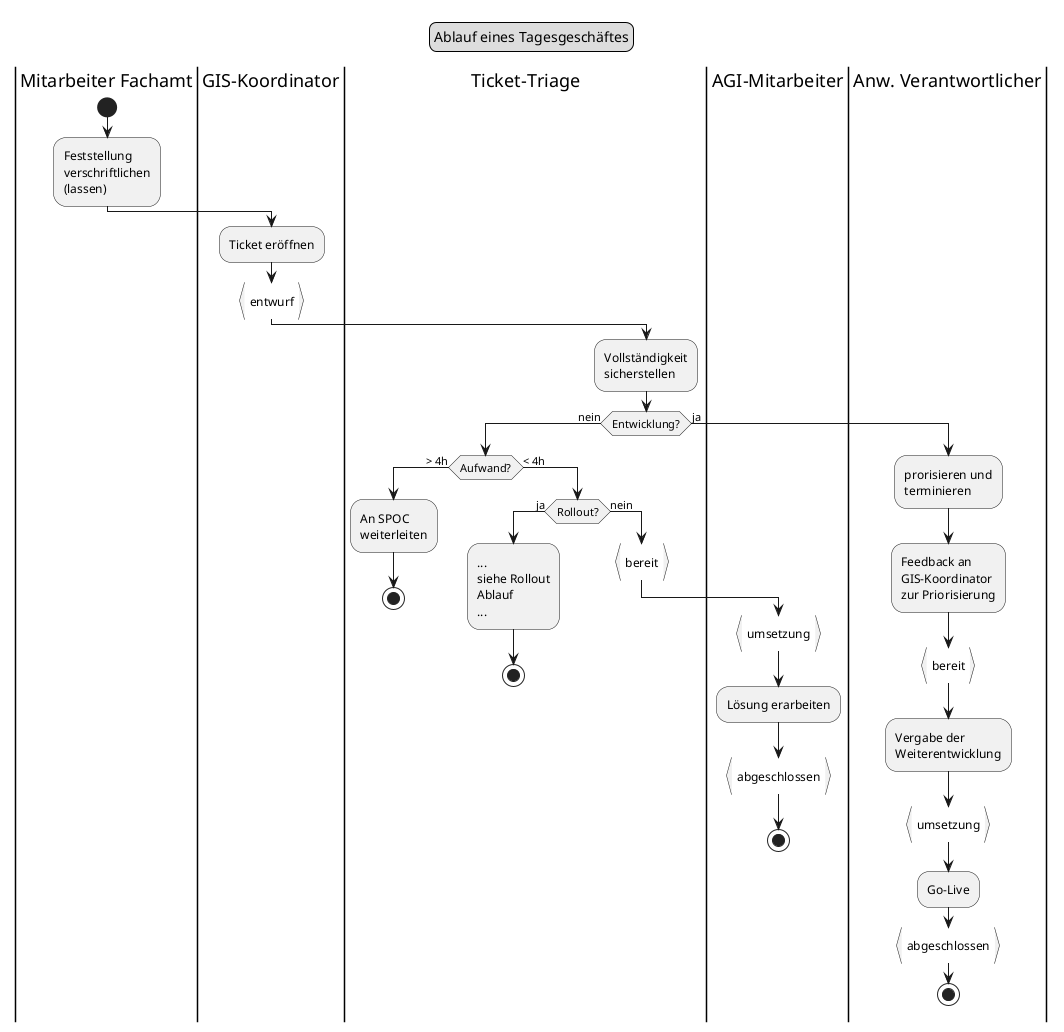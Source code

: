 ﻿@startuml
legend top
	Ablauf eines Tagesgeschäftes
end legend
|Mitarbeiter Fachamt|
start
:Feststellung
verschriftlichen
(lassen);
|GIS-Koordinator|
:Ticket eröffnen;
:entwurf}
|Ticket-Triage|
:Vollständigkeit
sicherstellen;

if (Entwicklung?) then (nein)
  if (Aufwand?) then (> 4h)
    :An SPOC
    weiterleiten;
    stop
  else (< 4h)
  	if (Rollout?) then (ja)
      :...
      siehe Rollout
      Ablauf
      ...;
      stop
    else (nein)
      :bereit}
      |AGI-Mitarbeiter|
      :umsetzung}
      :Lösung erarbeiten;
      :abgeschlossen}
      stop
    endif
  endif
else (ja)
  |Anw. Verantwortlicher|
  :prorisieren und
  terminieren;
  :Feedback an
  GIS-Koordinator
  zur Priorisierung;
  :bereit}
  :Vergabe der
  Weiterentwicklung;
  :umsetzung}
  :Go-Live;
  :abgeschlossen}
  stop
endif
@enduml